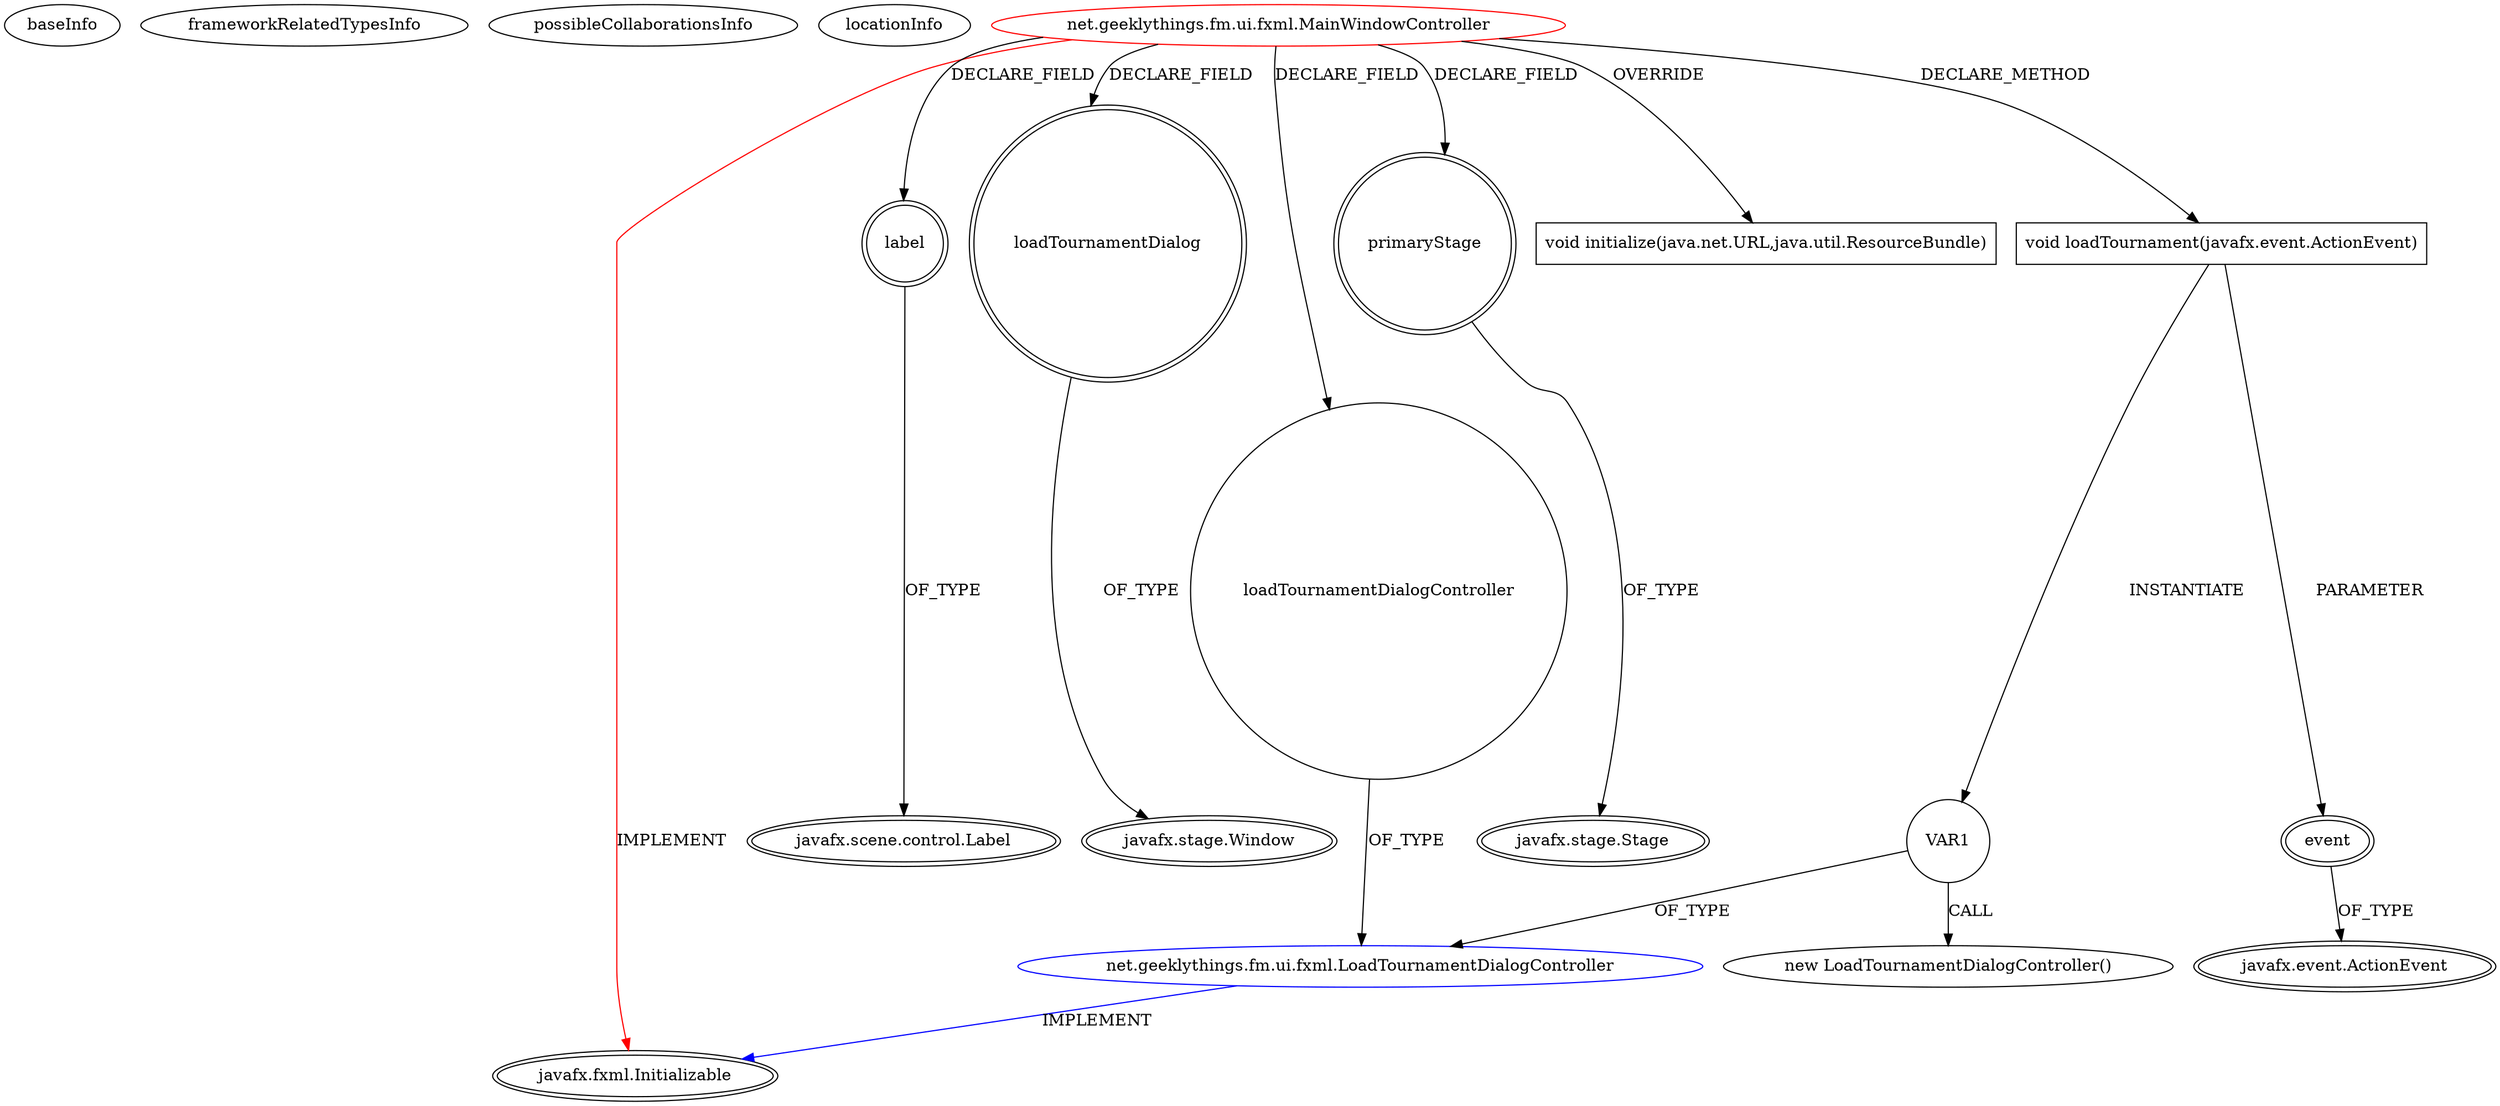 digraph {
baseInfo[graphId=498,category="extension_graph",isAnonymous=false,possibleRelation=true]
frameworkRelatedTypesInfo[0="javafx.fxml.Initializable"]
possibleCollaborationsInfo[0="498~CLIENT_METHOD_DECLARATION-INSTANTIATION-FIELD_DECLARATION-~javafx.fxml.Initializable ~javafx.fxml.Initializable ~false~false"]
locationInfo[projectName="Geekly-fieldmarshalfx",filePath="/Geekly-fieldmarshalfx/fieldmarshalfx-master/src/net/geeklythings/fm/ui/fxml/MainWindowController.java",contextSignature="MainWindowController",graphId="498"]
0[label="net.geeklythings.fm.ui.fxml.MainWindowController",vertexType="ROOT_CLIENT_CLASS_DECLARATION",isFrameworkType=false,color=red]
1[label="javafx.fxml.Initializable",vertexType="FRAMEWORK_INTERFACE_TYPE",isFrameworkType=true,peripheries=2]
2[label="label",vertexType="FIELD_DECLARATION",isFrameworkType=true,peripheries=2,shape=circle]
3[label="javafx.scene.control.Label",vertexType="FRAMEWORK_CLASS_TYPE",isFrameworkType=true,peripheries=2]
4[label="loadTournamentDialog",vertexType="FIELD_DECLARATION",isFrameworkType=true,peripheries=2,shape=circle]
5[label="javafx.stage.Window",vertexType="FRAMEWORK_CLASS_TYPE",isFrameworkType=true,peripheries=2]
6[label="loadTournamentDialogController",vertexType="FIELD_DECLARATION",isFrameworkType=false,shape=circle]
7[label="net.geeklythings.fm.ui.fxml.LoadTournamentDialogController",vertexType="REFERENCE_CLIENT_CLASS_DECLARATION",isFrameworkType=false,color=blue]
9[label="primaryStage",vertexType="FIELD_DECLARATION",isFrameworkType=true,peripheries=2,shape=circle]
10[label="javafx.stage.Stage",vertexType="FRAMEWORK_CLASS_TYPE",isFrameworkType=true,peripheries=2]
11[label="void initialize(java.net.URL,java.util.ResourceBundle)",vertexType="OVERRIDING_METHOD_DECLARATION",isFrameworkType=false,shape=box]
18[label="void loadTournament(javafx.event.ActionEvent)",vertexType="CLIENT_METHOD_DECLARATION",isFrameworkType=false,shape=box]
19[label="event",vertexType="PARAMETER_DECLARATION",isFrameworkType=true,peripheries=2]
20[label="javafx.event.ActionEvent",vertexType="FRAMEWORK_CLASS_TYPE",isFrameworkType=true,peripheries=2]
22[label="VAR1",vertexType="VARIABLE_EXPRESION",isFrameworkType=false,shape=circle]
21[label="new LoadTournamentDialogController()",vertexType="CONSTRUCTOR_CALL",isFrameworkType=false]
0->1[label="IMPLEMENT",color=red]
0->2[label="DECLARE_FIELD"]
2->3[label="OF_TYPE"]
0->4[label="DECLARE_FIELD"]
4->5[label="OF_TYPE"]
0->6[label="DECLARE_FIELD"]
7->1[label="IMPLEMENT",color=blue]
6->7[label="OF_TYPE"]
0->9[label="DECLARE_FIELD"]
9->10[label="OF_TYPE"]
0->11[label="OVERRIDE"]
0->18[label="DECLARE_METHOD"]
19->20[label="OF_TYPE"]
18->19[label="PARAMETER"]
18->22[label="INSTANTIATE"]
22->7[label="OF_TYPE"]
22->21[label="CALL"]
}
